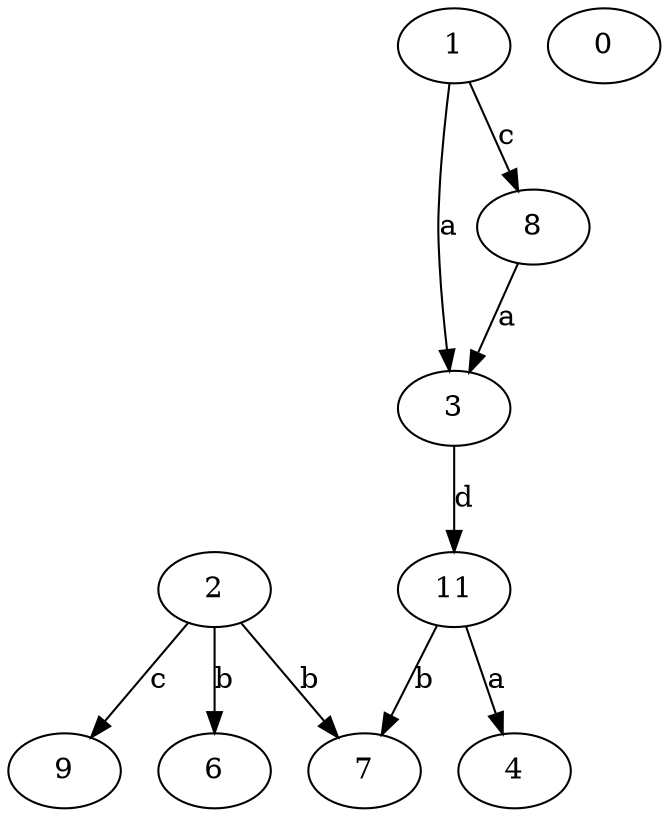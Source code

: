 strict digraph  {
3;
4;
0;
1;
2;
6;
7;
8;
9;
11;
3 -> 11  [label=d];
1 -> 3  [label=a];
1 -> 8  [label=c];
2 -> 6  [label=b];
2 -> 7  [label=b];
2 -> 9  [label=c];
8 -> 3  [label=a];
11 -> 4  [label=a];
11 -> 7  [label=b];
}
